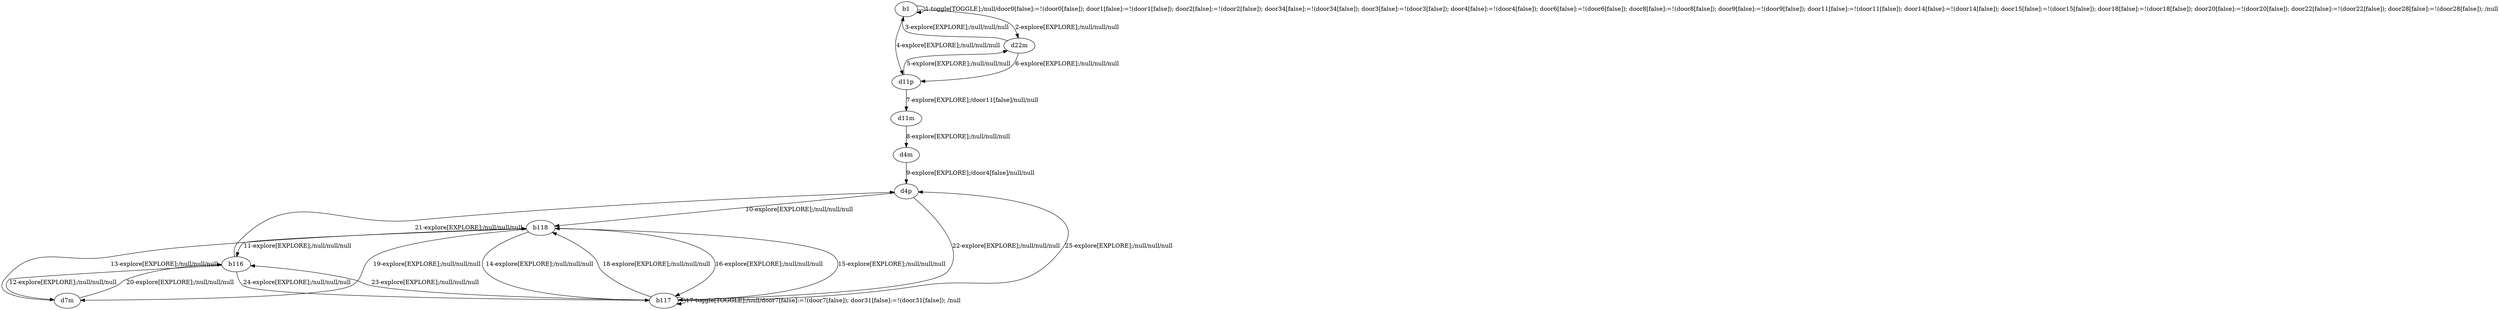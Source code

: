 # Total number of goals covered by this test: 1
# b117 --> d4p

digraph g {
"b1" -> "b1" [label = "1-toggle[TOGGLE];/null/door0[false]:=!(door0[false]); door1[false]:=!(door1[false]); door2[false]:=!(door2[false]); door34[false]:=!(door34[false]); door3[false]:=!(door3[false]); door4[false]:=!(door4[false]); door6[false]:=!(door6[false]); door8[false]:=!(door8[false]); door9[false]:=!(door9[false]); door11[false]:=!(door11[false]); door14[false]:=!(door14[false]); door15[false]:=!(door15[false]); door18[false]:=!(door18[false]); door20[false]:=!(door20[false]); door22[false]:=!(door22[false]); door28[false]:=!(door28[false]); /null"];
"b1" -> "d22m" [label = "2-explore[EXPLORE];/null/null/null"];
"d22m" -> "b1" [label = "3-explore[EXPLORE];/null/null/null"];
"b1" -> "d11p" [label = "4-explore[EXPLORE];/null/null/null"];
"d11p" -> "d22m" [label = "5-explore[EXPLORE];/null/null/null"];
"d22m" -> "d11p" [label = "6-explore[EXPLORE];/null/null/null"];
"d11p" -> "d11m" [label = "7-explore[EXPLORE];/door11[false]/null/null"];
"d11m" -> "d4m" [label = "8-explore[EXPLORE];/null/null/null"];
"d4m" -> "d4p" [label = "9-explore[EXPLORE];/door4[false]/null/null"];
"d4p" -> "b118" [label = "10-explore[EXPLORE];/null/null/null"];
"b118" -> "b116" [label = "11-explore[EXPLORE];/null/null/null"];
"b116" -> "d7m" [label = "12-explore[EXPLORE];/null/null/null"];
"d7m" -> "b118" [label = "13-explore[EXPLORE];/null/null/null"];
"b118" -> "b117" [label = "14-explore[EXPLORE];/null/null/null"];
"b117" -> "b118" [label = "15-explore[EXPLORE];/null/null/null"];
"b118" -> "b117" [label = "16-explore[EXPLORE];/null/null/null"];
"b117" -> "b117" [label = "17-toggle[TOGGLE];/null/door7[false]:=!(door7[false]); door31[false]:=!(door31[false]); /null"];
"b117" -> "b118" [label = "18-explore[EXPLORE];/null/null/null"];
"b118" -> "d7m" [label = "19-explore[EXPLORE];/null/null/null"];
"d7m" -> "b116" [label = "20-explore[EXPLORE];/null/null/null"];
"b116" -> "d4p" [label = "21-explore[EXPLORE];/null/null/null"];
"d4p" -> "b117" [label = "22-explore[EXPLORE];/null/null/null"];
"b117" -> "b116" [label = "23-explore[EXPLORE];/null/null/null"];
"b116" -> "b117" [label = "24-explore[EXPLORE];/null/null/null"];
"b117" -> "d4p" [label = "25-explore[EXPLORE];/null/null/null"];
}